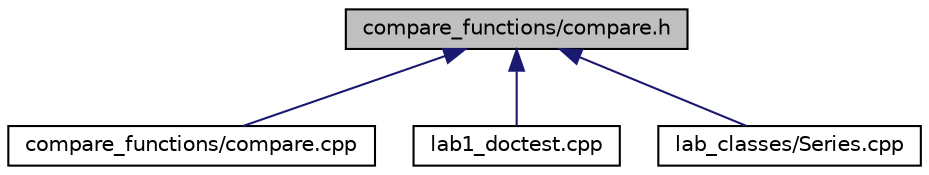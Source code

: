 digraph "compare_functions/compare.h"
{
  edge [fontname="Helvetica",fontsize="10",labelfontname="Helvetica",labelfontsize="10"];
  node [fontname="Helvetica",fontsize="10",shape=record];
  Node5 [label="compare_functions/compare.h",height=0.2,width=0.4,color="black", fillcolor="grey75", style="filled", fontcolor="black"];
  Node5 -> Node6 [dir="back",color="midnightblue",fontsize="10",style="solid",fontname="Helvetica"];
  Node6 [label="compare_functions/compare.cpp",height=0.2,width=0.4,color="black", fillcolor="white", style="filled",URL="$compare_8cpp.html"];
  Node5 -> Node7 [dir="back",color="midnightblue",fontsize="10",style="solid",fontname="Helvetica"];
  Node7 [label="lab1_doctest.cpp",height=0.2,width=0.4,color="black", fillcolor="white", style="filled",URL="$lab1__doctest_8cpp.html"];
  Node5 -> Node8 [dir="back",color="midnightblue",fontsize="10",style="solid",fontname="Helvetica"];
  Node8 [label="lab_classes/Series.cpp",height=0.2,width=0.4,color="black", fillcolor="white", style="filled",URL="$Series_8cpp.html"];
}
